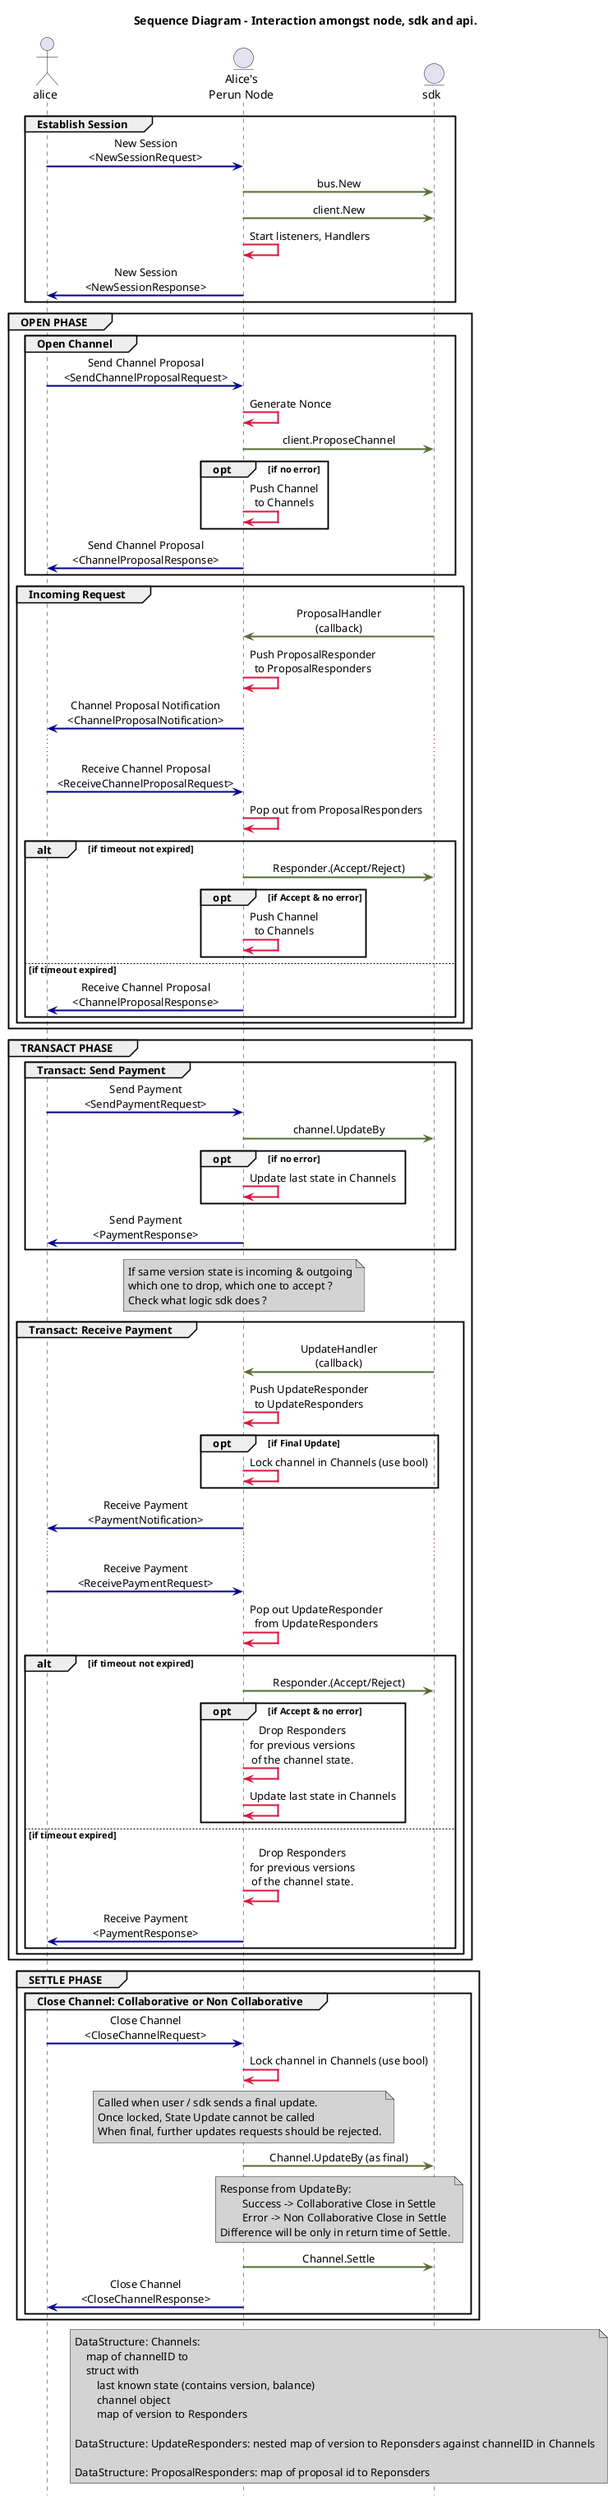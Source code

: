@startuml seq_node_sdk_api
Title Sequence Diagram - Interaction amongst node, sdk and api.

actor alice
entity "Alice's\nPerun Node" as alice_node
entity sdk


skinparam sequence {
    messageAlign center
    ArrowThickness 2
    BoxBorderColor Sienna
    BoxBackgroundColor SeaShell
    GroupBodyBackgroundColor transparent
    NoteTextAlignment center
    DefaultTextAlignment center
}
hide footbox

group Establish Session
alice [#DarkBlue]-> alice_node:New Session\n<NewSessionRequest>
alice_node [#DarkOliveGreen]-> sdk:bus.New
alice_node [#DarkOliveGreen]-> sdk:client.New
alice_node [#Crimson]-> alice_node:Start listeners, Handlers
alice <-[#DarkBlue] alice_node:New Session\n<NewSessionResponse>
'group
end

group OPEN PHASE
group Open Channel
alice [#DarkBlue]-> alice_node: Send Channel Proposal\n<SendChannelProposalRequest>
alice_node [#Crimson]-> alice_node: Generate Nonce
alice_node [#DarkOliveGreen]-> sdk: client.ProposeChannel
opt if no error
alice_node [#Crimson]-> alice_node: Push Channel\nto Channels
'if
end
alice <-[#DarkBlue] alice_node: Send Channel Proposal\n<ChannelProposalResponse>
'group
end

group Incoming Request
alice_node <-[#DarkOliveGreen] sdk: ProposalHandler\n(callback)
alice_node [#Crimson]-> alice_node: Push ProposalResponder\nto ProposalResponders
alice <-[#DarkBlue] alice_node: Channel Proposal Notification\n<ChannelProposalNotification>
...
alice [#DarkBlue]-> alice_node: Receive Channel Proposal\n<ReceiveChannelProposalRequest>
alice_node [#Crimson]-> alice_node: Pop out from ProposalResponders
alt if timeout not expired
alice_node [#DarkOliveGreen]-> sdk: Responder.(Accept/Reject)
opt if Accept & no error
alice_node [#Crimson]-> alice_node: Push Channel\nto Channels
'if
end
else if timeout expired
alice <-[#DarkBlue] alice_node: Receive Channel Proposal\n<ChannelProposalResponse>
'if
end
'group
end
'group
end

group TRANSACT PHASE
group Transact: Send Payment
alice [#DarkBlue]-> alice_node: Send Payment\n<SendPaymentRequest>
alice_node [#DarkOliveGreen]-> sdk: channel.UpdateBy
opt if no error
alice_node [#Crimson]-> alice_node: Update last state in Channels
'if
end
alice <-[#DarkBlue] alice_node: Send Payment\n<PaymentResponse>
'group
end

Note over alice_node #LightGray
If same version state is incoming & outgoing
which one to drop, which one to accept ?
Check what logic sdk does ?
endnote

group Transact: Receive Payment
alice_node <-[#DarkOliveGreen] sdk: UpdateHandler\n(callback)
alice_node [#Crimson]-> alice_node: Push UpdateResponder\nto UpdateResponders
opt if Final Update
alice_node [#Crimson]-> alice_node: Lock channel in Channels (use bool)
'if
end
alice <-[#DarkBlue] alice_node: Receive Payment\n<PaymentNotification>
...
alice [#DarkBlue]-> alice_node: Receive Payment\n<ReceivePaymentRequest>
alice_node [#Crimson]-> alice_node: Pop out UpdateResponder\nfrom UpdateResponders
alt if timeout not expired
alice_node [#DarkOliveGreen]-> sdk: Responder.(Accept/Reject)
opt if Accept & no error
alice_node [#Crimson]-> alice_node: Drop Responders\nfor previous versions\nof the channel state.
alice_node [#Crimson]-> alice_node: Update last state in Channels
'if
end
else if timeout expired
alice_node [#Crimson]-> alice_node: Drop Responders\nfor previous versions\nof the channel state.
alice <-[#DarkBlue] alice_node: Receive Payment\n<PaymentResponse>
'alt
end
'group
end
'group
end

group SETTLE PHASE
group Close Channel: Collaborative or Non Collaborative
alice [#DarkBlue]-> alice_node: Close Channel\n<CloseChannelRequest>
alice_node [#Crimson]-> alice_node: Lock channel in Channels (use bool)
Note over alice_node #LightGray
Called when user / sdk sends a final update.
Once locked, State Update cannot be called
When final, further updates requests should be rejected.
endnote
alice_node [#DarkOliveGreen]-> sdk: Channel.UpdateBy (as final)
Note over alice_node, sdk #LightGray
Response from UpdateBy:
        Success -> Collaborative Close in Settle
        Error -> Non Collaborative Close in Settle
Difference will be only in return time of Settle.
endnote
alice_node [#DarkOliveGreen]-> sdk: Channel.Settle
alice <-[#DarkBlue] alice_node: Close Channel\n<CloseChannelResponse>
'group
end
'group
end




' group Channel Dispute: Invalid State Registered
' blockchain <-[#Crimson] bob_node: State Register (Invalid)
' alice_node <-[#Fuchsia] blockchain: State Registered
' alice_node [#Fuchsia]-> alice_node: Invalid State Registered
' alice_node [#Crimson]-> blockchain: State Register (Latest)
' alice_node <[#Fuchsia]- blockchain: State Registered
' blockchain [#Fuchsia]-> bob_node: State Registered
' ...
' Note over blockchain
' Channel Timeout
' endnote
' ...
' alice_node [#Crimson]-> blockchain: Settle
' alice_node [#Crimson]-> blockchain: Withdraw Funds
' blockchain <-[#Crimson] bob_node: Withdraw Funds
' alice <-[#DarkBlue] alice_node: Channel Closed\n<ChannelClosedNotification>
' 'group
' end
' 'group
' end

Note over alice_node, sdk #LightGrey
DataStructure: Channels:
    map of channelID to
    struct with
        last known state (contains version, balance)
        channel object
        map of version to Responders

DataStructure: UpdateResponders: nested map of version to Reponsders against channelID in Channels

DataStructure: ProposalResponders: map of proposal id to Reponsders
endnote

@enduml
